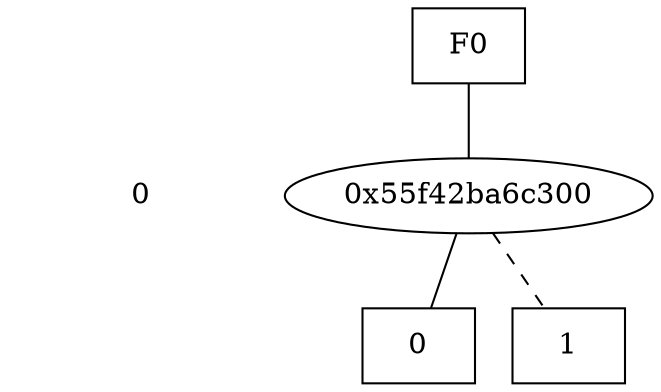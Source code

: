 digraph "DD" {
size = "7.5,10"
center = true;
edge [dir = none];
{ node [shape = plaintext];
  edge [style = invis];
  "CONST NODES" [style = invis];
" 0 " -> "CONST NODES"; 
}
{ rank = same; node [shape = box]; edge [style = invis];
"F0"; }
{ rank = same; " 0 ";
"0x55f42ba6c300";
}
{ rank = same; "CONST NODES";
{ node [shape = box]; "0x55f42ba6c260";
"0x55f42ba6c240";
}
}
"F0" -> "0x55f42ba6c300" [style = solid];
"0x55f42ba6c300" -> "0x55f42ba6c260";
"0x55f42ba6c300" -> "0x55f42ba6c240" [style = dashed];
"0x55f42ba6c260" [label = "0"];
"0x55f42ba6c240" [label = "1"];
}
